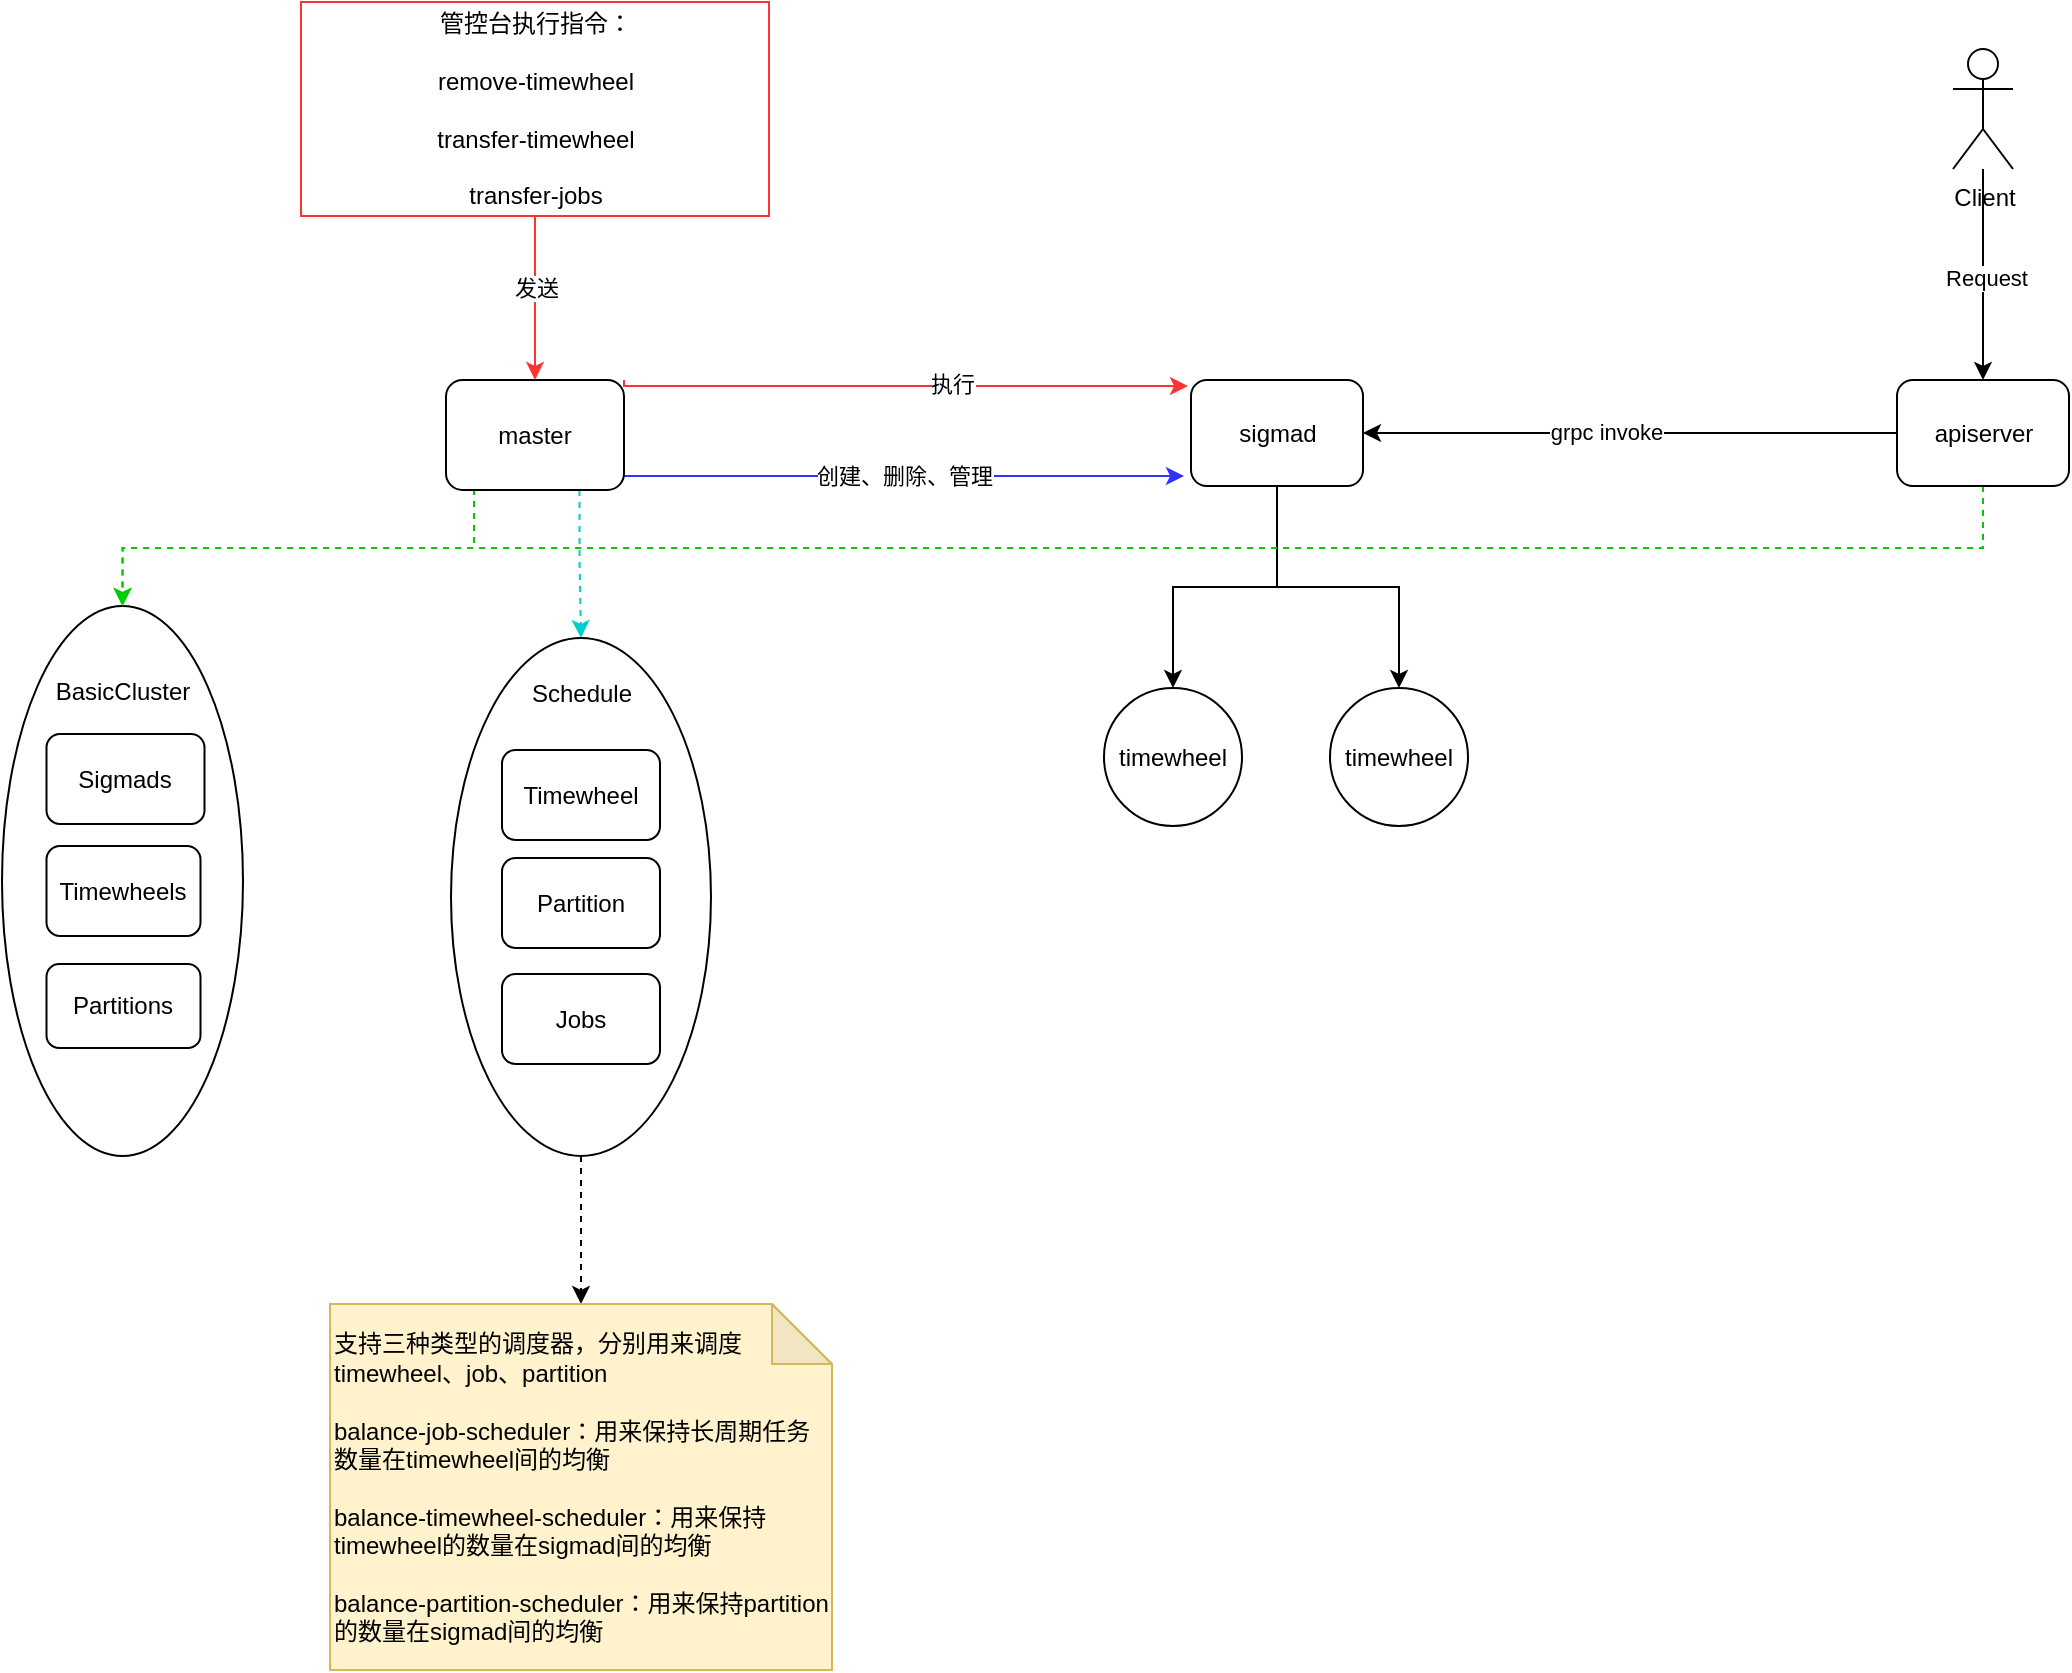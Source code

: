 <mxfile version="14.9.7" type="github">
  <diagram id="M-qKC3qr806KLWmZ0Jch" name="第 1 页">
    <mxGraphModel dx="2226" dy="692" grid="0" gridSize="10" guides="1" tooltips="1" connect="1" arrows="1" fold="1" page="0" pageScale="1" pageWidth="827" pageHeight="1169" background="none" math="0" shadow="0">
      <root>
        <mxCell id="0" />
        <mxCell id="1" parent="0" />
        <mxCell id="0nwmMuTyDeL7QVPxEyri-27" value="&lt;br&gt;&lt;br&gt;BasicCluster" style="ellipse;whiteSpace=wrap;html=1;strokeColor=#000000;gradientColor=none;verticalAlign=top;" vertex="1" parent="1">
          <mxGeometry x="-730" y="360" width="120.5" height="275" as="geometry" />
        </mxCell>
        <mxCell id="0nwmMuTyDeL7QVPxEyri-4" value="创建、删除、管理" style="edgeStyle=orthogonalEdgeStyle;rounded=0;orthogonalLoop=1;jettySize=auto;html=1;strokeColor=#3333FF;" edge="1" parent="1" source="0nwmMuTyDeL7QVPxEyri-1">
          <mxGeometry relative="1" as="geometry">
            <mxPoint x="-139" y="295" as="targetPoint" />
            <Array as="points">
              <mxPoint x="-361" y="295" />
              <mxPoint x="-361" y="295" />
            </Array>
          </mxGeometry>
        </mxCell>
        <mxCell id="0nwmMuTyDeL7QVPxEyri-18" style="edgeStyle=orthogonalEdgeStyle;rounded=0;orthogonalLoop=1;jettySize=auto;html=1;exitX=1;exitY=0;exitDx=0;exitDy=0;strokeColor=#FF3333;" edge="1" parent="1" source="0nwmMuTyDeL7QVPxEyri-1">
          <mxGeometry relative="1" as="geometry">
            <mxPoint x="-137" y="250" as="targetPoint" />
            <Array as="points">
              <mxPoint x="-419" y="250" />
            </Array>
          </mxGeometry>
        </mxCell>
        <mxCell id="0nwmMuTyDeL7QVPxEyri-19" value="执行" style="edgeLabel;html=1;align=center;verticalAlign=middle;resizable=0;points=[];" vertex="1" connectable="0" parent="0nwmMuTyDeL7QVPxEyri-18">
          <mxGeometry x="0.168" y="1" relative="1" as="geometry">
            <mxPoint as="offset" />
          </mxGeometry>
        </mxCell>
        <mxCell id="0nwmMuTyDeL7QVPxEyri-28" style="edgeStyle=orthogonalEdgeStyle;rounded=0;orthogonalLoop=1;jettySize=auto;html=1;exitX=0.5;exitY=1;exitDx=0;exitDy=0;entryX=0.5;entryY=0;entryDx=0;entryDy=0;dashed=1;strokeColor=#00CC00;" edge="1" parent="1" source="0nwmMuTyDeL7QVPxEyri-1" target="0nwmMuTyDeL7QVPxEyri-27">
          <mxGeometry relative="1" as="geometry">
            <Array as="points">
              <mxPoint x="-494" y="302" />
              <mxPoint x="-494" y="331" />
              <mxPoint x="-670" y="331" />
            </Array>
          </mxGeometry>
        </mxCell>
        <mxCell id="0nwmMuTyDeL7QVPxEyri-30" style="edgeStyle=orthogonalEdgeStyle;rounded=0;orthogonalLoop=1;jettySize=auto;html=1;exitX=0.75;exitY=1;exitDx=0;exitDy=0;entryX=0.5;entryY=0;entryDx=0;entryDy=0;dashed=1;strokeColor=#00CCCC;" edge="1" parent="1" source="0nwmMuTyDeL7QVPxEyri-1" target="0nwmMuTyDeL7QVPxEyri-29">
          <mxGeometry relative="1" as="geometry" />
        </mxCell>
        <mxCell id="0nwmMuTyDeL7QVPxEyri-1" value="master" style="rounded=1;whiteSpace=wrap;html=1;" vertex="1" parent="1">
          <mxGeometry x="-508" y="247" width="89" height="55" as="geometry" />
        </mxCell>
        <mxCell id="0nwmMuTyDeL7QVPxEyri-16" style="edgeStyle=orthogonalEdgeStyle;rounded=0;orthogonalLoop=1;jettySize=auto;html=1;exitX=0.5;exitY=1;exitDx=0;exitDy=0;entryX=0.5;entryY=0;entryDx=0;entryDy=0;" edge="1" parent="1" source="0nwmMuTyDeL7QVPxEyri-2" target="0nwmMuTyDeL7QVPxEyri-7">
          <mxGeometry relative="1" as="geometry" />
        </mxCell>
        <mxCell id="0nwmMuTyDeL7QVPxEyri-17" style="edgeStyle=orthogonalEdgeStyle;rounded=0;orthogonalLoop=1;jettySize=auto;html=1;entryX=0.5;entryY=0;entryDx=0;entryDy=0;strokeColor=#000000;" edge="1" parent="1" source="0nwmMuTyDeL7QVPxEyri-2" target="0nwmMuTyDeL7QVPxEyri-8">
          <mxGeometry relative="1" as="geometry" />
        </mxCell>
        <mxCell id="0nwmMuTyDeL7QVPxEyri-2" value="sigmad" style="rounded=1;whiteSpace=wrap;html=1;" vertex="1" parent="1">
          <mxGeometry x="-135.5" y="247" width="86" height="53" as="geometry" />
        </mxCell>
        <mxCell id="0nwmMuTyDeL7QVPxEyri-40" style="edgeStyle=orthogonalEdgeStyle;rounded=0;orthogonalLoop=1;jettySize=auto;html=1;entryX=0.5;entryY=0;entryDx=0;entryDy=0;dashed=1;strokeColor=#00CC00;" edge="1" parent="1" source="0nwmMuTyDeL7QVPxEyri-3" target="0nwmMuTyDeL7QVPxEyri-27">
          <mxGeometry relative="1" as="geometry">
            <Array as="points">
              <mxPoint x="261" y="331" />
              <mxPoint x="-670" y="331" />
            </Array>
          </mxGeometry>
        </mxCell>
        <mxCell id="0nwmMuTyDeL7QVPxEyri-46" style="edgeStyle=orthogonalEdgeStyle;rounded=0;orthogonalLoop=1;jettySize=auto;html=1;entryX=1;entryY=0.5;entryDx=0;entryDy=0;strokeColor=#000000;" edge="1" parent="1" source="0nwmMuTyDeL7QVPxEyri-3" target="0nwmMuTyDeL7QVPxEyri-2">
          <mxGeometry relative="1" as="geometry" />
        </mxCell>
        <mxCell id="0nwmMuTyDeL7QVPxEyri-47" value="grpc invoke" style="edgeLabel;html=1;align=center;verticalAlign=middle;resizable=0;points=[];" vertex="1" connectable="0" parent="0nwmMuTyDeL7QVPxEyri-46">
          <mxGeometry x="0.097" y="-1" relative="1" as="geometry">
            <mxPoint x="1" as="offset" />
          </mxGeometry>
        </mxCell>
        <mxCell id="0nwmMuTyDeL7QVPxEyri-3" value="apiserver" style="rounded=1;whiteSpace=wrap;html=1;" vertex="1" parent="1">
          <mxGeometry x="217.5" y="247" width="86" height="53" as="geometry" />
        </mxCell>
        <mxCell id="0nwmMuTyDeL7QVPxEyri-7" value="timewheel" style="ellipse;whiteSpace=wrap;html=1;aspect=fixed;" vertex="1" parent="1">
          <mxGeometry x="-179" y="401" width="69" height="69" as="geometry" />
        </mxCell>
        <mxCell id="0nwmMuTyDeL7QVPxEyri-8" value="timewheel" style="ellipse;whiteSpace=wrap;html=1;aspect=fixed;" vertex="1" parent="1">
          <mxGeometry x="-66" y="401" width="69" height="69" as="geometry" />
        </mxCell>
        <mxCell id="0nwmMuTyDeL7QVPxEyri-12" style="edgeStyle=orthogonalEdgeStyle;rounded=0;orthogonalLoop=1;jettySize=auto;html=1;entryX=0.5;entryY=0;entryDx=0;entryDy=0;strokeColor=#FF3333;" edge="1" parent="1" source="0nwmMuTyDeL7QVPxEyri-11" target="0nwmMuTyDeL7QVPxEyri-1">
          <mxGeometry relative="1" as="geometry" />
        </mxCell>
        <mxCell id="0nwmMuTyDeL7QVPxEyri-14" value="发送" style="edgeLabel;html=1;align=center;verticalAlign=middle;resizable=0;points=[];" vertex="1" connectable="0" parent="0nwmMuTyDeL7QVPxEyri-12">
          <mxGeometry x="-0.122" relative="1" as="geometry">
            <mxPoint as="offset" />
          </mxGeometry>
        </mxCell>
        <mxCell id="0nwmMuTyDeL7QVPxEyri-11" value="管控台执行指令：&lt;br&gt;&lt;br&gt;remove-timewheel&lt;br&gt;&lt;br&gt;transfer-timewheel&lt;br&gt;&lt;br&gt;transfer-jobs" style="rounded=0;whiteSpace=wrap;html=1;strokeColor=#FF3333;" vertex="1" parent="1">
          <mxGeometry x="-580.5" y="58" width="234" height="107" as="geometry" />
        </mxCell>
        <mxCell id="0nwmMuTyDeL7QVPxEyri-24" value="Sigmads" style="rounded=1;whiteSpace=wrap;html=1;strokeColor=#000000;gradientColor=none;" vertex="1" parent="1">
          <mxGeometry x="-707.75" y="424" width="79" height="45" as="geometry" />
        </mxCell>
        <mxCell id="0nwmMuTyDeL7QVPxEyri-25" value="Timewheels" style="rounded=1;whiteSpace=wrap;html=1;strokeColor=#000000;gradientColor=none;" vertex="1" parent="1">
          <mxGeometry x="-707.75" y="480" width="77" height="45" as="geometry" />
        </mxCell>
        <mxCell id="0nwmMuTyDeL7QVPxEyri-26" value="Partitions" style="rounded=1;whiteSpace=wrap;html=1;strokeColor=#000000;gradientColor=none;" vertex="1" parent="1">
          <mxGeometry x="-707.75" y="539" width="77" height="42" as="geometry" />
        </mxCell>
        <mxCell id="0nwmMuTyDeL7QVPxEyri-35" style="edgeStyle=orthogonalEdgeStyle;rounded=0;orthogonalLoop=1;jettySize=auto;html=1;exitX=0.5;exitY=1;exitDx=0;exitDy=0;dashed=1;strokeColor=#000000;" edge="1" parent="1" source="0nwmMuTyDeL7QVPxEyri-29" target="0nwmMuTyDeL7QVPxEyri-34">
          <mxGeometry relative="1" as="geometry" />
        </mxCell>
        <mxCell id="0nwmMuTyDeL7QVPxEyri-29" value="&lt;br&gt;Schedule" style="ellipse;whiteSpace=wrap;html=1;strokeColor=#000000;gradientColor=none;verticalAlign=top;" vertex="1" parent="1">
          <mxGeometry x="-505.5" y="376" width="130" height="259" as="geometry" />
        </mxCell>
        <mxCell id="0nwmMuTyDeL7QVPxEyri-31" value="Timewheel" style="rounded=1;whiteSpace=wrap;html=1;strokeColor=#000000;gradientColor=none;" vertex="1" parent="1">
          <mxGeometry x="-480" y="432" width="79" height="45" as="geometry" />
        </mxCell>
        <mxCell id="0nwmMuTyDeL7QVPxEyri-32" value="Partition" style="rounded=1;whiteSpace=wrap;html=1;strokeColor=#000000;gradientColor=none;" vertex="1" parent="1">
          <mxGeometry x="-480" y="486" width="79" height="45" as="geometry" />
        </mxCell>
        <mxCell id="0nwmMuTyDeL7QVPxEyri-33" value="Jobs" style="rounded=1;whiteSpace=wrap;html=1;strokeColor=#000000;gradientColor=none;" vertex="1" parent="1">
          <mxGeometry x="-480" y="544" width="79" height="45" as="geometry" />
        </mxCell>
        <mxCell id="0nwmMuTyDeL7QVPxEyri-34" value="支持三种类型的调度器，分别用来调度timewheel、job、partition&lt;br&gt;&lt;br&gt;balance-job-scheduler：用来保持长周期任务数量在timewheel间的均衡&lt;br&gt;&lt;br&gt;balance-timewheel-scheduler：用来保持timewheel的数量在sigmad间的均衡&lt;br&gt;&lt;br&gt;balance-partition-scheduler：用来保持partition的数量在sigmad间的均衡" style="shape=note;whiteSpace=wrap;html=1;backgroundOutline=1;darkOpacity=0.05;strokeColor=#d6b656;fillColor=#fff2cc;align=left;" vertex="1" parent="1">
          <mxGeometry x="-566" y="709" width="251" height="183" as="geometry" />
        </mxCell>
        <mxCell id="0nwmMuTyDeL7QVPxEyri-43" style="edgeStyle=orthogonalEdgeStyle;rounded=0;orthogonalLoop=1;jettySize=auto;html=1;strokeColor=#000000;" edge="1" parent="1" source="0nwmMuTyDeL7QVPxEyri-42" target="0nwmMuTyDeL7QVPxEyri-3">
          <mxGeometry relative="1" as="geometry" />
        </mxCell>
        <mxCell id="0nwmMuTyDeL7QVPxEyri-45" value="Request" style="edgeLabel;html=1;align=center;verticalAlign=middle;resizable=0;points=[];" vertex="1" connectable="0" parent="0nwmMuTyDeL7QVPxEyri-43">
          <mxGeometry x="0.033" y="1" relative="1" as="geometry">
            <mxPoint as="offset" />
          </mxGeometry>
        </mxCell>
        <mxCell id="0nwmMuTyDeL7QVPxEyri-42" value="Client" style="shape=umlActor;verticalLabelPosition=bottom;verticalAlign=top;html=1;outlineConnect=0;strokeColor=#000000;gradientColor=none;" vertex="1" parent="1">
          <mxGeometry x="245.5" y="81.5" width="30" height="60" as="geometry" />
        </mxCell>
      </root>
    </mxGraphModel>
  </diagram>
</mxfile>
